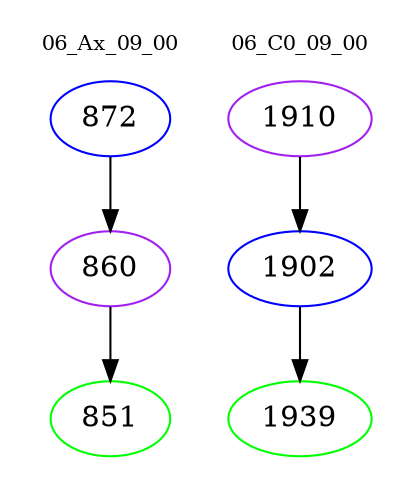 digraph{
subgraph cluster_0 {
color = white
label = "06_Ax_09_00";
fontsize=10;
T0_872 [label="872", color="blue"]
T0_872 -> T0_860 [color="black"]
T0_860 [label="860", color="purple"]
T0_860 -> T0_851 [color="black"]
T0_851 [label="851", color="green"]
}
subgraph cluster_1 {
color = white
label = "06_C0_09_00";
fontsize=10;
T1_1910 [label="1910", color="purple"]
T1_1910 -> T1_1902 [color="black"]
T1_1902 [label="1902", color="blue"]
T1_1902 -> T1_1939 [color="black"]
T1_1939 [label="1939", color="green"]
}
}
